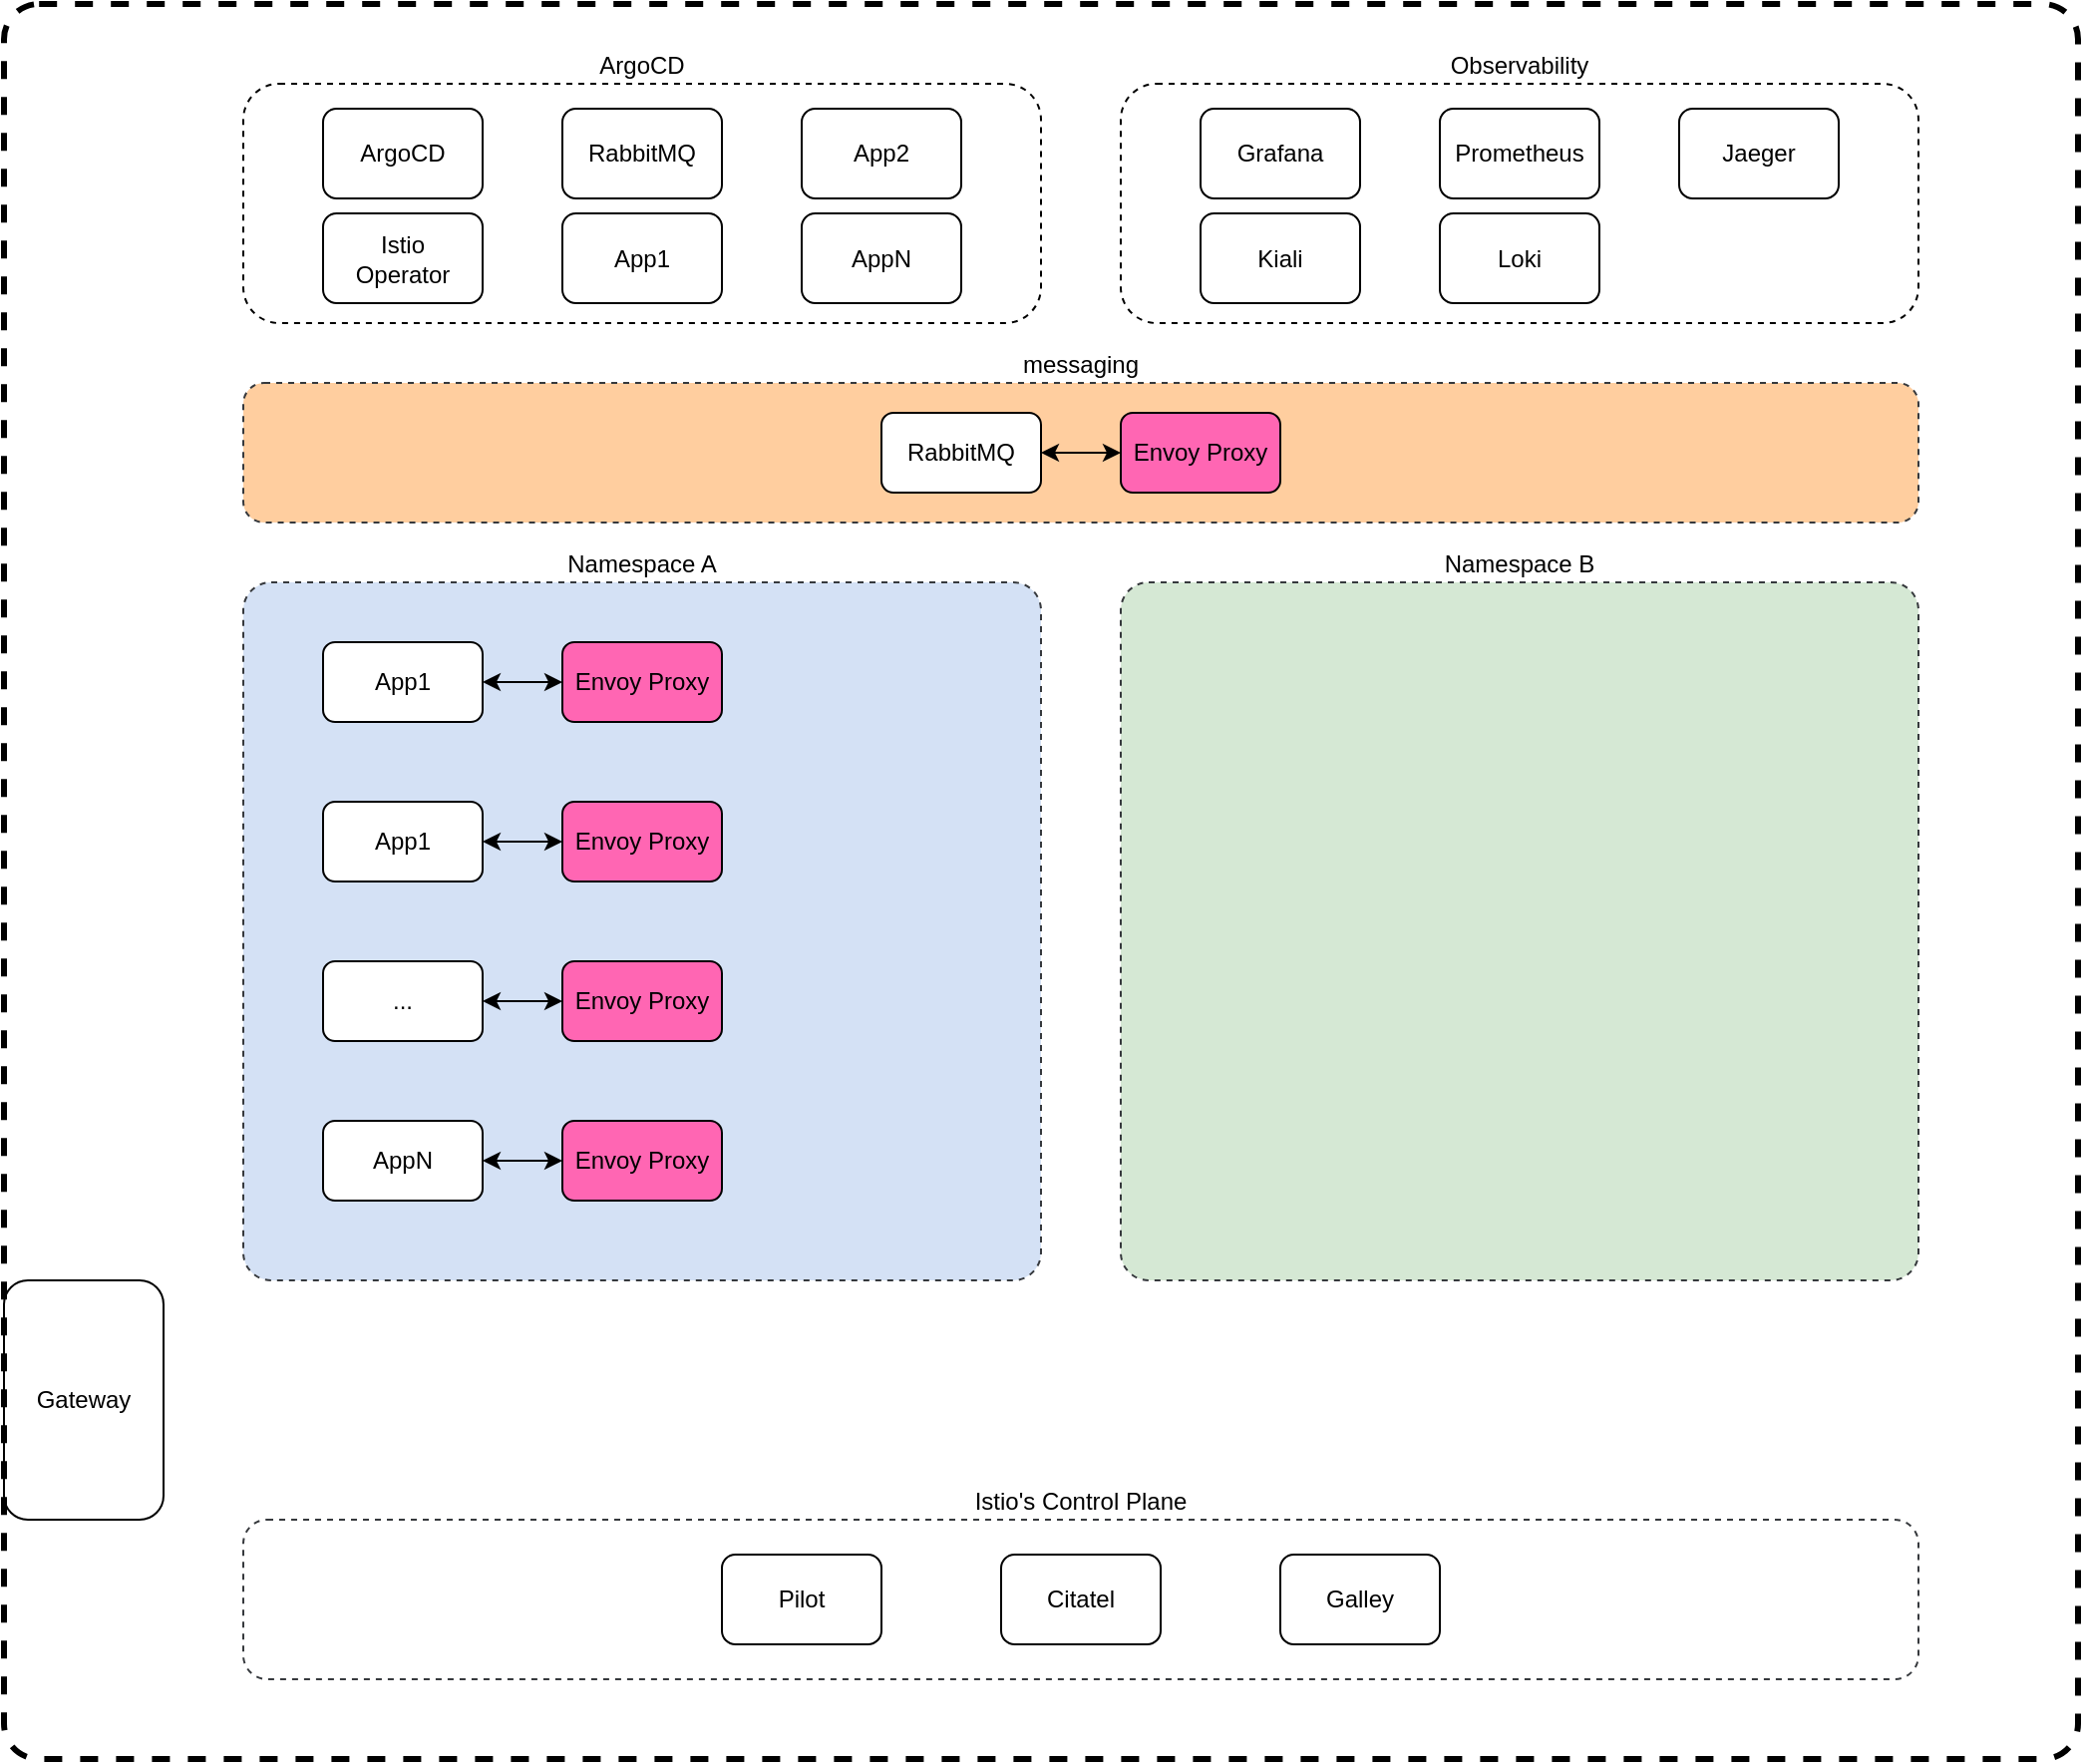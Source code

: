<mxfile version="13.1.3">
    <diagram id="6hGFLwfOUW9BJ-s0fimq" name="Page-1">
        <mxGraphModel dx="861" dy="299" grid="1" gridSize="10" guides="1" tooltips="1" connect="1" arrows="1" fold="1" page="1" pageScale="1" pageWidth="827" pageHeight="1169" background="#ffffff" math="0" shadow="0">
            <root>
                <mxCell id="0"/>
                <mxCell id="1" parent="0"/>
                <mxCell id="2" value="" style="whiteSpace=wrap;html=1;fillColor=none;strokeColor=#000000;rounded=1;arcSize=2;dashed=1;imageAspect=0;strokeWidth=3;" parent="1" vertex="1">
                    <mxGeometry x="40" y="40" width="1040" height="880" as="geometry"/>
                </mxCell>
                <mxCell id="76" value="Gateway" style="rounded=1;whiteSpace=wrap;html=1;strokeColor=#000000;fillColor=none;fontColor=#000000;direction=east;" parent="1" vertex="1">
                    <mxGeometry x="40" y="680" width="80" height="120" as="geometry"/>
                </mxCell>
                <mxCell id="5" value="&lt;font color=&quot;#000000&quot;&gt;Namespace A&lt;/font&gt;" style="rounded=1;whiteSpace=wrap;html=1;fillColor=#D4E1F5;strokeColor=#36393d;labelPosition=center;verticalLabelPosition=top;align=center;verticalAlign=bottom;dashed=1;arcSize=4;" parent="1" vertex="1">
                    <mxGeometry x="160" y="330" width="400" height="350" as="geometry"/>
                </mxCell>
                <mxCell id="109" value="" style="edgeStyle=orthogonalEdgeStyle;rounded=0;orthogonalLoop=1;jettySize=auto;html=1;strokeColor=#000000;startArrow=classic;startFill=1;" parent="1" source="14" target="17" edge="1">
                    <mxGeometry relative="1" as="geometry"/>
                </mxCell>
                <mxCell id="14" value="App1" style="rounded=1;whiteSpace=wrap;html=1;strokeColor=#000000;fillColor=#ffffff;fontColor=#000000;" parent="1" vertex="1">
                    <mxGeometry x="200" y="360" width="80" height="40" as="geometry"/>
                </mxCell>
                <mxCell id="17" value="Envoy Proxy" style="rounded=1;whiteSpace=wrap;html=1;strokeColor=#000000;fillColor=#FF66B3;fontColor=#000000;" parent="1" vertex="1">
                    <mxGeometry x="320" y="360" width="80" height="40" as="geometry"/>
                </mxCell>
                <mxCell id="78" value="&lt;font color=&quot;#000000&quot;&gt;Namespace B&lt;/font&gt;" style="rounded=1;whiteSpace=wrap;html=1;fillColor=#D5E8D4;strokeColor=#36393d;labelPosition=center;verticalLabelPosition=top;align=center;verticalAlign=bottom;dashed=1;arcSize=4;" parent="1" vertex="1">
                    <mxGeometry x="600" y="330" width="400" height="350" as="geometry"/>
                </mxCell>
                <mxCell id="108" value="" style="edgeStyle=orthogonalEdgeStyle;rounded=0;orthogonalLoop=1;jettySize=auto;html=1;strokeColor=#000000;startArrow=classic;startFill=1;" parent="1" source="81" target="82" edge="1">
                    <mxGeometry relative="1" as="geometry"/>
                </mxCell>
                <mxCell id="81" value="App1" style="rounded=1;whiteSpace=wrap;html=1;strokeColor=#000000;fillColor=#ffffff;fontColor=#000000;" parent="1" vertex="1">
                    <mxGeometry x="200" y="440" width="80" height="40" as="geometry"/>
                </mxCell>
                <mxCell id="82" value="Envoy Proxy" style="rounded=1;whiteSpace=wrap;html=1;strokeColor=#000000;fillColor=#FF66B3;fontColor=#000000;" parent="1" vertex="1">
                    <mxGeometry x="320" y="440" width="80" height="40" as="geometry"/>
                </mxCell>
                <mxCell id="97" value="" style="group" parent="1" vertex="1" connectable="0">
                    <mxGeometry x="160" y="80" width="400" height="120" as="geometry"/>
                </mxCell>
                <mxCell id="36" value="ArgoCD" style="rounded=1;whiteSpace=wrap;html=1;dashed=1;labelPosition=center;verticalLabelPosition=top;align=center;verticalAlign=bottom;fontColor=#000000;fillColor=none;strokeColor=#000000;" parent="97" vertex="1">
                    <mxGeometry width="400" height="120" as="geometry"/>
                </mxCell>
                <mxCell id="37" value="ArgoCD" style="rounded=1;whiteSpace=wrap;html=1;strokeColor=#000000;fillColor=none;fontColor=#000000;" parent="97" vertex="1">
                    <mxGeometry x="40" y="12.5" width="80" height="45" as="geometry"/>
                </mxCell>
                <mxCell id="38" value="Istio&lt;br&gt;Operator" style="rounded=1;whiteSpace=wrap;html=1;strokeColor=#000000;fillColor=none;fontColor=#000000;" parent="97" vertex="1">
                    <mxGeometry x="40" y="65" width="80" height="45" as="geometry"/>
                </mxCell>
                <mxCell id="39" value="RabbitMQ" style="rounded=1;whiteSpace=wrap;html=1;strokeColor=#000000;fillColor=none;fontColor=#000000;" parent="97" vertex="1">
                    <mxGeometry x="160" y="12.5" width="80" height="45" as="geometry"/>
                </mxCell>
                <mxCell id="40" value="App1" style="rounded=1;whiteSpace=wrap;html=1;strokeColor=#000000;fillColor=none;fontColor=#000000;" parent="97" vertex="1">
                    <mxGeometry x="160" y="65" width="80" height="45" as="geometry"/>
                </mxCell>
                <mxCell id="72" value="App2" style="rounded=1;whiteSpace=wrap;html=1;strokeColor=#000000;fillColor=none;fontColor=#000000;" parent="97" vertex="1">
                    <mxGeometry x="280" y="12.5" width="80" height="45" as="geometry"/>
                </mxCell>
                <mxCell id="96" value="AppN" style="rounded=1;whiteSpace=wrap;html=1;strokeColor=#000000;fillColor=none;fontColor=#000000;" parent="97" vertex="1">
                    <mxGeometry x="280" y="65" width="80" height="45" as="geometry"/>
                </mxCell>
                <mxCell id="98" value="" style="group" parent="1" vertex="1" connectable="0">
                    <mxGeometry x="600" y="80" width="400" height="120" as="geometry"/>
                </mxCell>
                <mxCell id="9" value="Observability" style="rounded=1;whiteSpace=wrap;html=1;dashed=1;labelPosition=center;verticalLabelPosition=top;align=center;verticalAlign=bottom;fontColor=#000000;fillColor=none;strokeColor=#000000;" parent="98" vertex="1">
                    <mxGeometry width="400" height="120" as="geometry"/>
                </mxCell>
                <mxCell id="18" value="Grafana" style="rounded=1;whiteSpace=wrap;html=1;strokeColor=#000000;fillColor=none;fontColor=#000000;" parent="98" vertex="1">
                    <mxGeometry x="40" y="12.5" width="80" height="45" as="geometry"/>
                </mxCell>
                <mxCell id="19" value="Prometheus" style="rounded=1;whiteSpace=wrap;html=1;strokeColor=#000000;fillColor=none;fontColor=#000000;" parent="98" vertex="1">
                    <mxGeometry x="160" y="12.5" width="80" height="45" as="geometry"/>
                </mxCell>
                <mxCell id="20" value="Jaeger" style="rounded=1;whiteSpace=wrap;html=1;strokeColor=#000000;fillColor=none;fontColor=#000000;" parent="98" vertex="1">
                    <mxGeometry x="280" y="12.5" width="80" height="45" as="geometry"/>
                </mxCell>
                <mxCell id="21" value="Kiali" style="rounded=1;whiteSpace=wrap;html=1;strokeColor=#000000;fillColor=none;fontColor=#000000;" parent="98" vertex="1">
                    <mxGeometry x="40" y="65" width="80" height="45" as="geometry"/>
                </mxCell>
                <mxCell id="22" value="Loki" style="rounded=1;whiteSpace=wrap;html=1;strokeColor=#000000;fillColor=none;fontColor=#000000;" parent="98" vertex="1">
                    <mxGeometry x="160" y="65" width="80" height="45" as="geometry"/>
                </mxCell>
                <mxCell id="87" value="&lt;font color=&quot;#000000&quot;&gt;messaging&lt;/font&gt;" style="rounded=1;whiteSpace=wrap;html=1;fillColor=#FFCE9F;strokeColor=#36393d;labelPosition=center;verticalLabelPosition=top;align=center;verticalAlign=bottom;dashed=1;" parent="1" vertex="1">
                    <mxGeometry x="160" y="230" width="840" height="70" as="geometry"/>
                </mxCell>
                <mxCell id="112" value="" style="edgeStyle=orthogonalEdgeStyle;rounded=0;orthogonalLoop=1;jettySize=auto;html=1;strokeColor=#000000;startArrow=classic;startFill=1;" parent="1" source="91" target="92" edge="1">
                    <mxGeometry relative="1" as="geometry"/>
                </mxCell>
                <mxCell id="91" value="Envoy Proxy" style="rounded=1;whiteSpace=wrap;html=1;strokeColor=#000000;fillColor=#FF66B3;fontColor=#000000;" parent="1" vertex="1">
                    <mxGeometry x="600" y="245" width="80" height="40" as="geometry"/>
                </mxCell>
                <mxCell id="92" value="RabbitMQ" style="rounded=1;whiteSpace=wrap;html=1;strokeColor=#000000;fillColor=#ffffff;fontColor=#000000;" parent="1" vertex="1">
                    <mxGeometry x="480" y="245" width="80" height="40" as="geometry"/>
                </mxCell>
                <mxCell id="111" value="" style="edgeStyle=orthogonalEdgeStyle;rounded=0;orthogonalLoop=1;jettySize=auto;html=1;strokeColor=#000000;startArrow=classic;startFill=1;" parent="1" source="99" target="102" edge="1">
                    <mxGeometry relative="1" as="geometry"/>
                </mxCell>
                <mxCell id="99" value="AppN" style="rounded=1;whiteSpace=wrap;html=1;strokeColor=#000000;fillColor=#ffffff;fontColor=#000000;" parent="1" vertex="1">
                    <mxGeometry x="200" y="600" width="80" height="40" as="geometry"/>
                </mxCell>
                <mxCell id="110" value="" style="edgeStyle=orthogonalEdgeStyle;rounded=0;orthogonalLoop=1;jettySize=auto;html=1;strokeColor=#000000;startArrow=classic;startFill=1;" parent="1" source="100" target="101" edge="1">
                    <mxGeometry relative="1" as="geometry"/>
                </mxCell>
                <mxCell id="100" value="..." style="rounded=1;whiteSpace=wrap;html=1;strokeColor=#000000;fillColor=#ffffff;fontColor=#000000;" parent="1" vertex="1">
                    <mxGeometry x="200" y="520" width="80" height="40" as="geometry"/>
                </mxCell>
                <mxCell id="101" value="Envoy Proxy" style="rounded=1;whiteSpace=wrap;html=1;strokeColor=#000000;fillColor=#FF66B3;fontColor=#000000;" parent="1" vertex="1">
                    <mxGeometry x="320" y="520" width="80" height="40" as="geometry"/>
                </mxCell>
                <mxCell id="102" value="Envoy Proxy" style="rounded=1;whiteSpace=wrap;html=1;strokeColor=#000000;fillColor=#FF66B3;fontColor=#000000;" parent="1" vertex="1">
                    <mxGeometry x="320" y="600" width="80" height="40" as="geometry"/>
                </mxCell>
                <mxCell id="106" value="" style="group" parent="1" vertex="1" connectable="0">
                    <mxGeometry x="160" y="800" width="840" height="80" as="geometry"/>
                </mxCell>
                <mxCell id="4" value="&lt;font color=&quot;#000000&quot;&gt;Istio's Control Plane&lt;/font&gt;" style="rounded=1;whiteSpace=wrap;html=1;fillColor=none;strokeColor=#36393d;labelPosition=center;verticalLabelPosition=top;align=center;verticalAlign=bottom;dashed=1;" parent="106" vertex="1">
                    <mxGeometry width="840" height="80" as="geometry"/>
                </mxCell>
                <mxCell id="27" value="Pilot" style="rounded=1;whiteSpace=wrap;html=1;strokeColor=#000000;fillColor=none;fontColor=#000000;" parent="106" vertex="1">
                    <mxGeometry x="240" y="17.5" width="80" height="45" as="geometry"/>
                </mxCell>
                <mxCell id="28" value="Citatel" style="rounded=1;whiteSpace=wrap;html=1;strokeColor=#000000;fillColor=none;fontColor=#000000;" parent="106" vertex="1">
                    <mxGeometry x="380" y="17.5" width="80" height="45" as="geometry"/>
                </mxCell>
                <mxCell id="29" value="Galley" style="rounded=1;whiteSpace=wrap;html=1;strokeColor=#000000;fillColor=none;fontColor=#000000;" parent="106" vertex="1">
                    <mxGeometry x="520" y="17.5" width="80" height="45" as="geometry"/>
                </mxCell>
            </root>
        </mxGraphModel>
    </diagram>
</mxfile>
